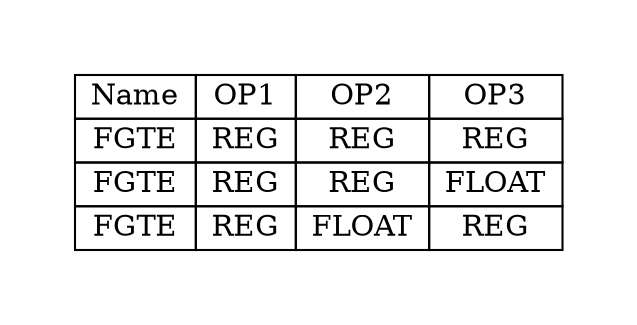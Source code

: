 digraph{
graph [pad="0.5", nodesep="0.5", ranksep="2" ]
node [shape=plain]
Foo [label=<
<table border="0" cellborder="1" cellspacing="0">
<tr><td> Name </td> <td> OP1 </td><td> OP2 </td><td> OP3 </td> </tr>
<tr><td> FGTE </td><td> REG </td><td> REG </td><td> REG </td> </tr>
<tr><td> FGTE </td><td> REG </td><td> REG </td><td> FLOAT </td> </tr>
<tr><td> FGTE </td><td> REG </td><td> FLOAT </td><td> REG </td> </tr>
</table>>];
}
